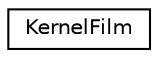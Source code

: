 digraph G
{
  edge [fontname="Helvetica",fontsize="10",labelfontname="Helvetica",labelfontsize="10"];
  node [fontname="Helvetica",fontsize="10",shape=record];
  rankdir=LR;
  Node1 [label="KernelFilm",height=0.2,width=0.4,color="black", fillcolor="white", style="filled",URL="$d6/db4/structKernelFilm.html"];
}
